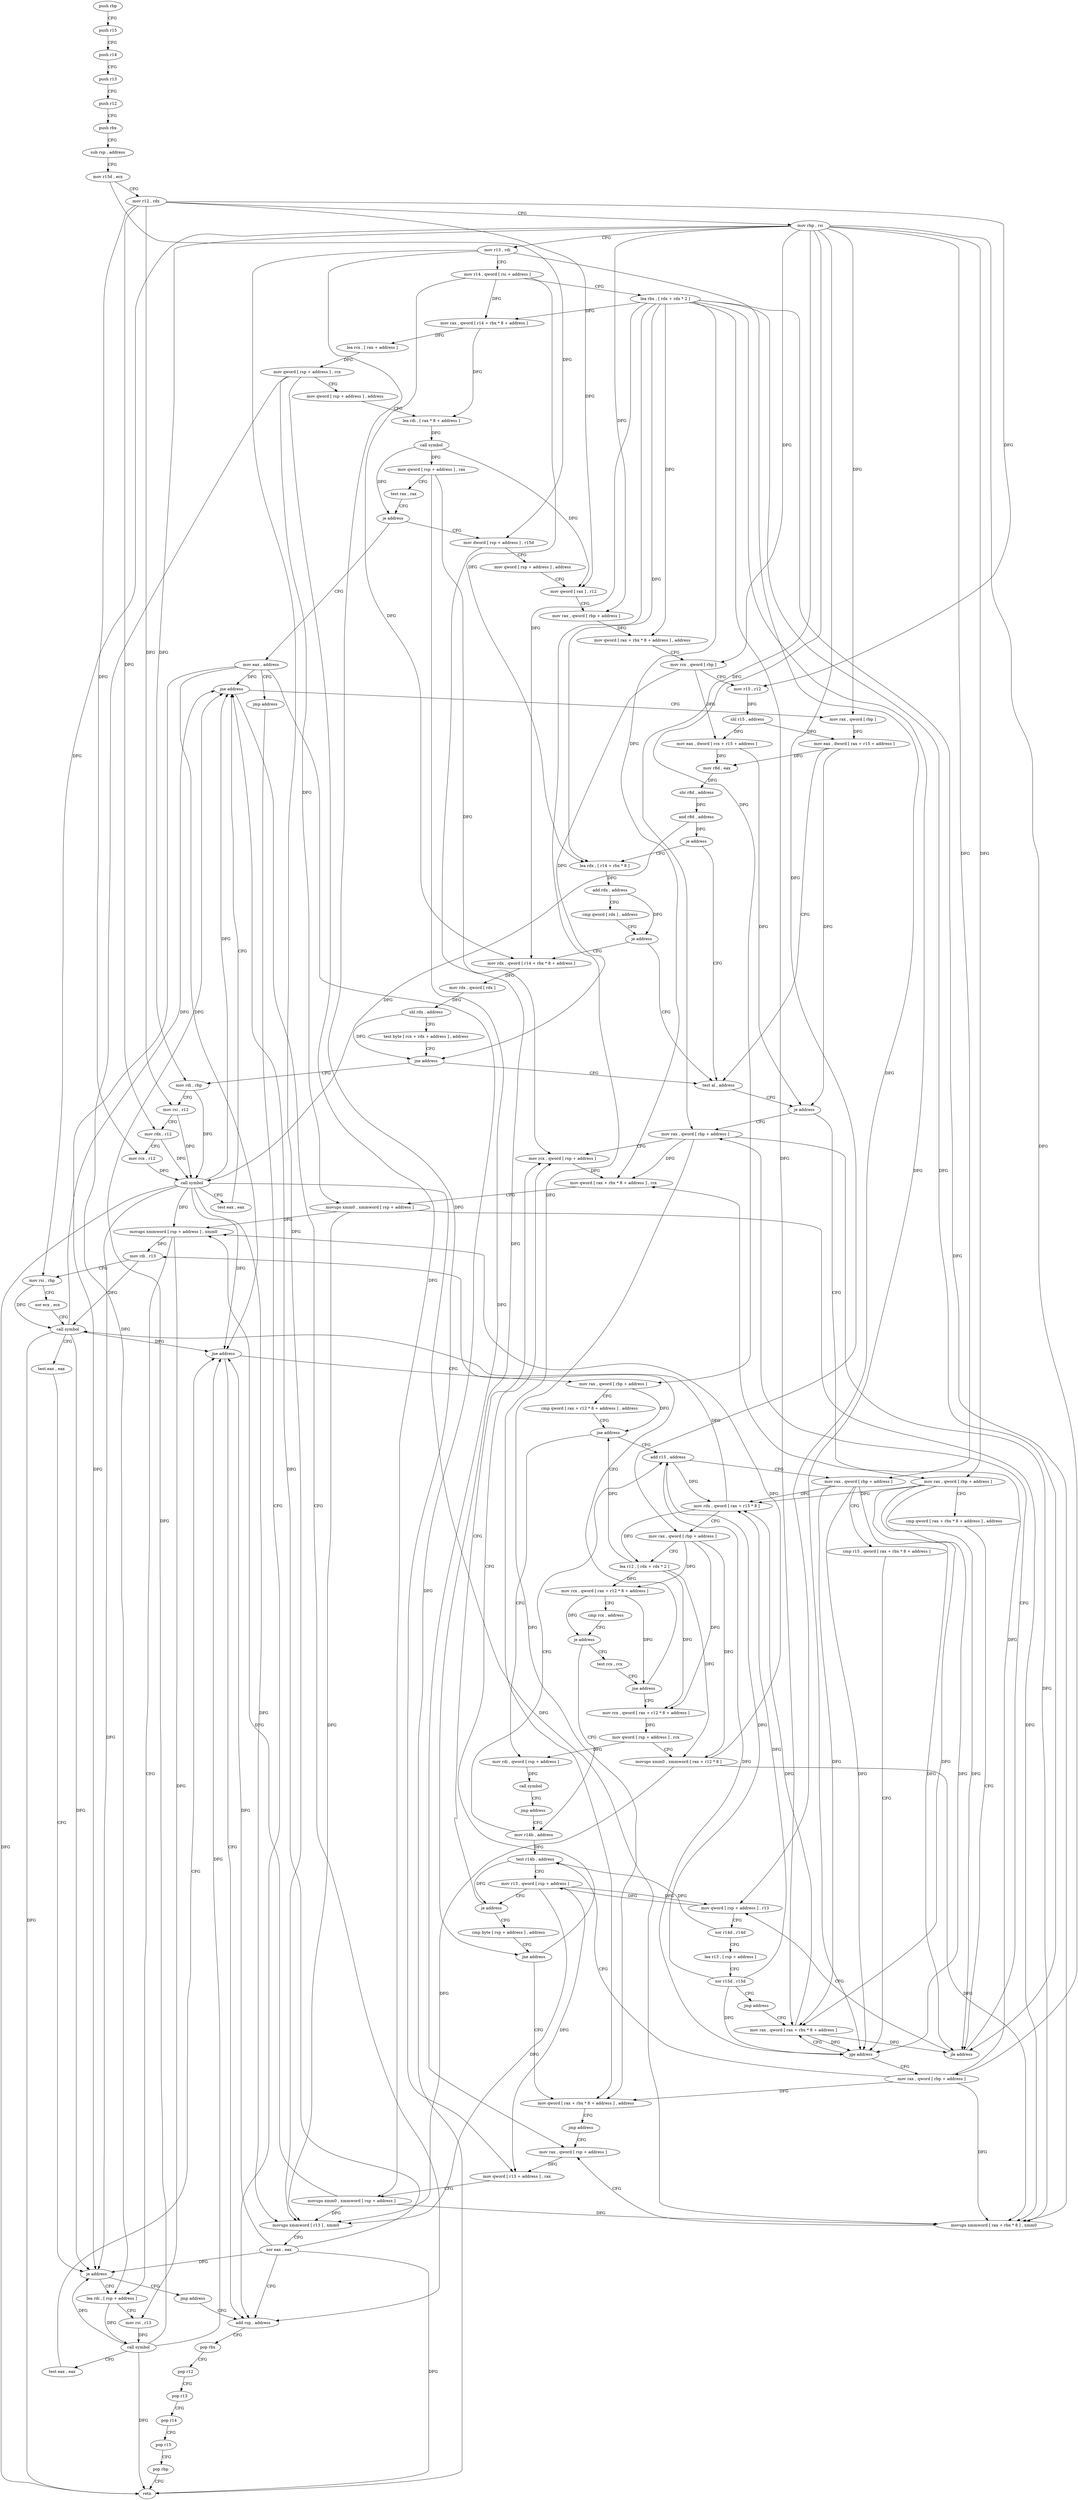 digraph "func" {
"4284160" [label = "push rbp" ]
"4284161" [label = "push r15" ]
"4284163" [label = "push r14" ]
"4284165" [label = "push r13" ]
"4284167" [label = "push r12" ]
"4284169" [label = "push rbx" ]
"4284170" [label = "sub rsp , address" ]
"4284174" [label = "mov r15d , ecx" ]
"4284177" [label = "mov r12 , rdx" ]
"4284180" [label = "mov rbp , rsi" ]
"4284183" [label = "mov r13 , rdi" ]
"4284186" [label = "mov r14 , qword [ rsi + address ]" ]
"4284190" [label = "lea rbx , [ rdx + rdx * 2 ]" ]
"4284194" [label = "mov rax , qword [ r14 + rbx * 8 + address ]" ]
"4284199" [label = "lea rcx , [ rax + address ]" ]
"4284203" [label = "mov qword [ rsp + address ] , rcx" ]
"4284208" [label = "mov qword [ rsp + address ] , address" ]
"4284217" [label = "lea rdi , [ rax * 8 + address ]" ]
"4284225" [label = "call symbol" ]
"4284230" [label = "mov qword [ rsp + address ] , rax" ]
"4284235" [label = "test rax , rax" ]
"4284238" [label = "je address" ]
"4284652" [label = "mov eax , address" ]
"4284244" [label = "mov dword [ rsp + address ] , r15d" ]
"4284657" [label = "jmp address" ]
"4284604" [label = "add rsp , address" ]
"4284249" [label = "mov qword [ rsp + address ] , address" ]
"4284258" [label = "mov qword [ rax ] , r12" ]
"4284261" [label = "mov rax , qword [ rbp + address ]" ]
"4284265" [label = "mov qword [ rax + rbx * 8 + address ] , address" ]
"4284274" [label = "mov rcx , qword [ rbp ]" ]
"4284278" [label = "mov r15 , r12" ]
"4284281" [label = "shl r15 , address" ]
"4284285" [label = "mov eax , dword [ rcx + r15 + address ]" ]
"4284290" [label = "mov r8d , eax" ]
"4284293" [label = "shr r8d , address" ]
"4284297" [label = "and r8d , address" ]
"4284304" [label = "je address" ]
"4284373" [label = "test al , address" ]
"4284306" [label = "lea rdx , [ r14 + rbx * 8 ]" ]
"4284608" [label = "pop rbx" ]
"4284609" [label = "pop r12" ]
"4284611" [label = "pop r13" ]
"4284613" [label = "pop r14" ]
"4284615" [label = "pop r15" ]
"4284617" [label = "pop rbp" ]
"4284618" [label = "retn" ]
"4284375" [label = "je address" ]
"4284560" [label = "mov rax , qword [ rbp + address ]" ]
"4284381" [label = "mov rax , qword [ rbp + address ]" ]
"4284310" [label = "add rdx , address" ]
"4284314" [label = "cmp qword [ rdx ] , address" ]
"4284318" [label = "je address" ]
"4284320" [label = "mov rdx , qword [ r14 + rbx * 8 + address ]" ]
"4284564" [label = "mov rcx , qword [ rsp + address ]" ]
"4284385" [label = "cmp qword [ rax + rbx * 8 + address ] , address" ]
"4284391" [label = "jle address" ]
"4284397" [label = "mov qword [ rsp + address ] , r13" ]
"4284325" [label = "mov rdx , qword [ rdx ]" ]
"4284328" [label = "shl rdx , address" ]
"4284332" [label = "test byte [ rcx + rdx + address ] , address" ]
"4284337" [label = "jne address" ]
"4284339" [label = "mov rdi , rbp" ]
"4284402" [label = "xor r14d , r14d" ]
"4284405" [label = "lea r13 , [ rsp + address ]" ]
"4284410" [label = "xor r15d , r15d" ]
"4284413" [label = "jmp address" ]
"4284438" [label = "mov rax , qword [ rax + rbx * 8 + address ]" ]
"4284342" [label = "mov rsi , r12" ]
"4284345" [label = "mov rdx , r12" ]
"4284348" [label = "mov rcx , r12" ]
"4284351" [label = "call symbol" ]
"4284356" [label = "test eax , eax" ]
"4284358" [label = "jne address" ]
"4284364" [label = "mov rax , qword [ rbp ]" ]
"4284443" [label = "mov rdx , qword [ rax + r15 * 8 ]" ]
"4284447" [label = "mov rax , qword [ rbp + address ]" ]
"4284451" [label = "lea r12 , [ rdx + rdx * 2 ]" ]
"4284455" [label = "mov rcx , qword [ rax + r12 * 8 + address ]" ]
"4284460" [label = "cmp rcx , address" ]
"4284464" [label = "je address" ]
"4284416" [label = "mov r14b , address" ]
"4284466" [label = "test rcx , rcx" ]
"4284368" [label = "mov eax , dword [ rax + r15 + address ]" ]
"4284419" [label = "add r15 , address" ]
"4284469" [label = "jne address" ]
"4284496" [label = "mov rcx , qword [ rax + r12 * 8 + address ]" ]
"4284471" [label = "mov rdi , r13" ]
"4284619" [label = "mov rax , qword [ rbp + address ]" ]
"4284623" [label = "test r14b , address" ]
"4284627" [label = "mov r13 , qword [ rsp + address ]" ]
"4284632" [label = "je address" ]
"4284634" [label = "cmp byte [ rsp + address ] , address" ]
"4284501" [label = "mov qword [ rsp + address ] , rcx" ]
"4284506" [label = "movups xmm0 , xmmword [ rax + r12 * 8 ]" ]
"4284511" [label = "movaps xmmword [ rsp + address ] , xmm0" ]
"4284516" [label = "lea rdi , [ rsp + address ]" ]
"4284474" [label = "mov rsi , rbp" ]
"4284477" [label = "xor ecx , ecx" ]
"4284479" [label = "call symbol" ]
"4284484" [label = "test eax , eax" ]
"4284486" [label = "je address" ]
"4284488" [label = "jmp address" ]
"4284569" [label = "mov qword [ rax + rbx * 8 + address ] , rcx" ]
"4284574" [label = "movups xmm0 , xmmword [ rsp + address ]" ]
"4284579" [label = "movups xmmword [ rax + rbx * 8 ] , xmm0" ]
"4284583" [label = "mov rax , qword [ rsp + address ]" ]
"4284639" [label = "jne address" ]
"4284641" [label = "mov qword [ rax + rbx * 8 + address ] , address" ]
"4284533" [label = "mov rax , qword [ rbp + address ]" ]
"4284537" [label = "cmp qword [ rax + r12 * 8 + address ] , address" ]
"4284543" [label = "jne address" ]
"4284545" [label = "mov rdi , qword [ rsp + address ]" ]
"4284521" [label = "mov rsi , r13" ]
"4284524" [label = "call symbol" ]
"4284529" [label = "test eax , eax" ]
"4284531" [label = "jne address" ]
"4284650" [label = "jmp address" ]
"4284423" [label = "mov rax , qword [ rbp + address ]" ]
"4284427" [label = "cmp r15 , qword [ rax + rbx * 8 + address ]" ]
"4284432" [label = "jge address" ]
"4284550" [label = "call symbol" ]
"4284555" [label = "jmp address" ]
"4284588" [label = "mov qword [ r13 + address ] , rax" ]
"4284592" [label = "movups xmm0 , xmmword [ rsp + address ]" ]
"4284597" [label = "movups xmmword [ r13 ] , xmm0" ]
"4284602" [label = "xor eax , eax" ]
"4284160" -> "4284161" [ label = "CFG" ]
"4284161" -> "4284163" [ label = "CFG" ]
"4284163" -> "4284165" [ label = "CFG" ]
"4284165" -> "4284167" [ label = "CFG" ]
"4284167" -> "4284169" [ label = "CFG" ]
"4284169" -> "4284170" [ label = "CFG" ]
"4284170" -> "4284174" [ label = "CFG" ]
"4284174" -> "4284177" [ label = "CFG" ]
"4284174" -> "4284244" [ label = "DFG" ]
"4284177" -> "4284180" [ label = "CFG" ]
"4284177" -> "4284258" [ label = "DFG" ]
"4284177" -> "4284278" [ label = "DFG" ]
"4284177" -> "4284342" [ label = "DFG" ]
"4284177" -> "4284345" [ label = "DFG" ]
"4284177" -> "4284348" [ label = "DFG" ]
"4284180" -> "4284183" [ label = "CFG" ]
"4284180" -> "4284261" [ label = "DFG" ]
"4284180" -> "4284274" [ label = "DFG" ]
"4284180" -> "4284560" [ label = "DFG" ]
"4284180" -> "4284381" [ label = "DFG" ]
"4284180" -> "4284339" [ label = "DFG" ]
"4284180" -> "4284447" [ label = "DFG" ]
"4284180" -> "4284364" [ label = "DFG" ]
"4284180" -> "4284423" [ label = "DFG" ]
"4284180" -> "4284474" [ label = "DFG" ]
"4284180" -> "4284619" [ label = "DFG" ]
"4284180" -> "4284533" [ label = "DFG" ]
"4284183" -> "4284186" [ label = "CFG" ]
"4284183" -> "4284397" [ label = "DFG" ]
"4284183" -> "4284588" [ label = "DFG" ]
"4284183" -> "4284597" [ label = "DFG" ]
"4284186" -> "4284190" [ label = "CFG" ]
"4284186" -> "4284194" [ label = "DFG" ]
"4284186" -> "4284306" [ label = "DFG" ]
"4284186" -> "4284320" [ label = "DFG" ]
"4284190" -> "4284194" [ label = "DFG" ]
"4284190" -> "4284265" [ label = "DFG" ]
"4284190" -> "4284306" [ label = "DFG" ]
"4284190" -> "4284391" [ label = "DFG" ]
"4284190" -> "4284320" [ label = "DFG" ]
"4284190" -> "4284569" [ label = "DFG" ]
"4284190" -> "4284579" [ label = "DFG" ]
"4284190" -> "4284438" [ label = "DFG" ]
"4284190" -> "4284432" [ label = "DFG" ]
"4284190" -> "4284641" [ label = "DFG" ]
"4284194" -> "4284199" [ label = "DFG" ]
"4284194" -> "4284217" [ label = "DFG" ]
"4284199" -> "4284203" [ label = "DFG" ]
"4284203" -> "4284208" [ label = "CFG" ]
"4284203" -> "4284574" [ label = "DFG" ]
"4284203" -> "4284592" [ label = "DFG" ]
"4284203" -> "4284516" [ label = "DFG" ]
"4284208" -> "4284217" [ label = "CFG" ]
"4284217" -> "4284225" [ label = "DFG" ]
"4284225" -> "4284230" [ label = "DFG" ]
"4284225" -> "4284238" [ label = "DFG" ]
"4284225" -> "4284258" [ label = "DFG" ]
"4284230" -> "4284235" [ label = "CFG" ]
"4284230" -> "4284564" [ label = "DFG" ]
"4284230" -> "4284583" [ label = "DFG" ]
"4284235" -> "4284238" [ label = "CFG" ]
"4284238" -> "4284652" [ label = "CFG" ]
"4284238" -> "4284244" [ label = "CFG" ]
"4284652" -> "4284657" [ label = "CFG" ]
"4284652" -> "4284618" [ label = "DFG" ]
"4284652" -> "4284358" [ label = "DFG" ]
"4284652" -> "4284486" [ label = "DFG" ]
"4284652" -> "4284531" [ label = "DFG" ]
"4284244" -> "4284249" [ label = "CFG" ]
"4284244" -> "4284639" [ label = "DFG" ]
"4284657" -> "4284604" [ label = "CFG" ]
"4284604" -> "4284608" [ label = "CFG" ]
"4284249" -> "4284258" [ label = "CFG" ]
"4284258" -> "4284261" [ label = "CFG" ]
"4284261" -> "4284265" [ label = "DFG" ]
"4284265" -> "4284274" [ label = "CFG" ]
"4284274" -> "4284278" [ label = "CFG" ]
"4284274" -> "4284285" [ label = "DFG" ]
"4284274" -> "4284337" [ label = "DFG" ]
"4284278" -> "4284281" [ label = "DFG" ]
"4284281" -> "4284285" [ label = "DFG" ]
"4284281" -> "4284368" [ label = "DFG" ]
"4284285" -> "4284290" [ label = "DFG" ]
"4284285" -> "4284375" [ label = "DFG" ]
"4284290" -> "4284293" [ label = "DFG" ]
"4284293" -> "4284297" [ label = "DFG" ]
"4284297" -> "4284304" [ label = "DFG" ]
"4284297" -> "4284351" [ label = "DFG" ]
"4284304" -> "4284373" [ label = "CFG" ]
"4284304" -> "4284306" [ label = "CFG" ]
"4284373" -> "4284375" [ label = "CFG" ]
"4284306" -> "4284310" [ label = "DFG" ]
"4284608" -> "4284609" [ label = "CFG" ]
"4284609" -> "4284611" [ label = "CFG" ]
"4284611" -> "4284613" [ label = "CFG" ]
"4284613" -> "4284615" [ label = "CFG" ]
"4284615" -> "4284617" [ label = "CFG" ]
"4284617" -> "4284618" [ label = "CFG" ]
"4284375" -> "4284560" [ label = "CFG" ]
"4284375" -> "4284381" [ label = "CFG" ]
"4284560" -> "4284564" [ label = "CFG" ]
"4284560" -> "4284569" [ label = "DFG" ]
"4284560" -> "4284579" [ label = "DFG" ]
"4284560" -> "4284641" [ label = "DFG" ]
"4284381" -> "4284385" [ label = "CFG" ]
"4284381" -> "4284391" [ label = "DFG" ]
"4284381" -> "4284438" [ label = "DFG" ]
"4284381" -> "4284443" [ label = "DFG" ]
"4284381" -> "4284432" [ label = "DFG" ]
"4284310" -> "4284314" [ label = "CFG" ]
"4284310" -> "4284318" [ label = "DFG" ]
"4284314" -> "4284318" [ label = "CFG" ]
"4284318" -> "4284373" [ label = "CFG" ]
"4284318" -> "4284320" [ label = "CFG" ]
"4284320" -> "4284325" [ label = "DFG" ]
"4284564" -> "4284569" [ label = "DFG" ]
"4284385" -> "4284391" [ label = "CFG" ]
"4284391" -> "4284560" [ label = "CFG" ]
"4284391" -> "4284397" [ label = "CFG" ]
"4284397" -> "4284402" [ label = "CFG" ]
"4284397" -> "4284627" [ label = "DFG" ]
"4284325" -> "4284328" [ label = "DFG" ]
"4284328" -> "4284332" [ label = "CFG" ]
"4284328" -> "4284337" [ label = "DFG" ]
"4284332" -> "4284337" [ label = "CFG" ]
"4284337" -> "4284373" [ label = "CFG" ]
"4284337" -> "4284339" [ label = "CFG" ]
"4284339" -> "4284342" [ label = "CFG" ]
"4284339" -> "4284351" [ label = "DFG" ]
"4284402" -> "4284405" [ label = "CFG" ]
"4284402" -> "4284623" [ label = "DFG" ]
"4284405" -> "4284410" [ label = "CFG" ]
"4284410" -> "4284413" [ label = "CFG" ]
"4284410" -> "4284443" [ label = "DFG" ]
"4284410" -> "4284419" [ label = "DFG" ]
"4284410" -> "4284432" [ label = "DFG" ]
"4284413" -> "4284438" [ label = "CFG" ]
"4284438" -> "4284443" [ label = "DFG" ]
"4284438" -> "4284391" [ label = "DFG" ]
"4284438" -> "4284432" [ label = "DFG" ]
"4284342" -> "4284345" [ label = "CFG" ]
"4284342" -> "4284351" [ label = "DFG" ]
"4284345" -> "4284348" [ label = "CFG" ]
"4284345" -> "4284351" [ label = "DFG" ]
"4284348" -> "4284351" [ label = "DFG" ]
"4284351" -> "4284356" [ label = "CFG" ]
"4284351" -> "4284579" [ label = "DFG" ]
"4284351" -> "4284618" [ label = "DFG" ]
"4284351" -> "4284358" [ label = "DFG" ]
"4284351" -> "4284486" [ label = "DFG" ]
"4284351" -> "4284531" [ label = "DFG" ]
"4284351" -> "4284597" [ label = "DFG" ]
"4284351" -> "4284511" [ label = "DFG" ]
"4284356" -> "4284358" [ label = "CFG" ]
"4284358" -> "4284604" [ label = "CFG" ]
"4284358" -> "4284364" [ label = "CFG" ]
"4284364" -> "4284368" [ label = "DFG" ]
"4284443" -> "4284447" [ label = "CFG" ]
"4284443" -> "4284451" [ label = "DFG" ]
"4284443" -> "4284479" [ label = "DFG" ]
"4284447" -> "4284451" [ label = "CFG" ]
"4284447" -> "4284455" [ label = "DFG" ]
"4284447" -> "4284496" [ label = "DFG" ]
"4284447" -> "4284506" [ label = "DFG" ]
"4284451" -> "4284455" [ label = "DFG" ]
"4284451" -> "4284496" [ label = "DFG" ]
"4284451" -> "4284506" [ label = "DFG" ]
"4284451" -> "4284543" [ label = "DFG" ]
"4284455" -> "4284460" [ label = "CFG" ]
"4284455" -> "4284464" [ label = "DFG" ]
"4284455" -> "4284469" [ label = "DFG" ]
"4284460" -> "4284464" [ label = "CFG" ]
"4284464" -> "4284416" [ label = "CFG" ]
"4284464" -> "4284466" [ label = "CFG" ]
"4284416" -> "4284419" [ label = "CFG" ]
"4284416" -> "4284623" [ label = "DFG" ]
"4284466" -> "4284469" [ label = "CFG" ]
"4284368" -> "4284373" [ label = "CFG" ]
"4284368" -> "4284290" [ label = "DFG" ]
"4284368" -> "4284375" [ label = "DFG" ]
"4284419" -> "4284423" [ label = "CFG" ]
"4284419" -> "4284443" [ label = "DFG" ]
"4284419" -> "4284432" [ label = "DFG" ]
"4284469" -> "4284496" [ label = "CFG" ]
"4284469" -> "4284471" [ label = "CFG" ]
"4284496" -> "4284501" [ label = "DFG" ]
"4284471" -> "4284474" [ label = "CFG" ]
"4284471" -> "4284479" [ label = "DFG" ]
"4284619" -> "4284623" [ label = "CFG" ]
"4284619" -> "4284569" [ label = "DFG" ]
"4284619" -> "4284579" [ label = "DFG" ]
"4284619" -> "4284641" [ label = "DFG" ]
"4284623" -> "4284627" [ label = "CFG" ]
"4284623" -> "4284632" [ label = "DFG" ]
"4284627" -> "4284632" [ label = "CFG" ]
"4284627" -> "4284397" [ label = "DFG" ]
"4284627" -> "4284588" [ label = "DFG" ]
"4284627" -> "4284597" [ label = "DFG" ]
"4284632" -> "4284564" [ label = "CFG" ]
"4284632" -> "4284634" [ label = "CFG" ]
"4284634" -> "4284639" [ label = "CFG" ]
"4284501" -> "4284506" [ label = "CFG" ]
"4284501" -> "4284545" [ label = "DFG" ]
"4284506" -> "4284511" [ label = "DFG" ]
"4284506" -> "4284579" [ label = "DFG" ]
"4284506" -> "4284597" [ label = "DFG" ]
"4284511" -> "4284516" [ label = "CFG" ]
"4284511" -> "4284471" [ label = "DFG" ]
"4284511" -> "4284521" [ label = "DFG" ]
"4284516" -> "4284521" [ label = "CFG" ]
"4284516" -> "4284524" [ label = "DFG" ]
"4284474" -> "4284477" [ label = "CFG" ]
"4284474" -> "4284479" [ label = "DFG" ]
"4284477" -> "4284479" [ label = "CFG" ]
"4284479" -> "4284484" [ label = "CFG" ]
"4284479" -> "4284358" [ label = "DFG" ]
"4284479" -> "4284618" [ label = "DFG" ]
"4284479" -> "4284486" [ label = "DFG" ]
"4284479" -> "4284531" [ label = "DFG" ]
"4284484" -> "4284486" [ label = "CFG" ]
"4284486" -> "4284516" [ label = "CFG" ]
"4284486" -> "4284488" [ label = "CFG" ]
"4284488" -> "4284604" [ label = "CFG" ]
"4284569" -> "4284574" [ label = "CFG" ]
"4284574" -> "4284579" [ label = "DFG" ]
"4284574" -> "4284597" [ label = "DFG" ]
"4284574" -> "4284511" [ label = "DFG" ]
"4284579" -> "4284583" [ label = "CFG" ]
"4284583" -> "4284588" [ label = "DFG" ]
"4284639" -> "4284564" [ label = "CFG" ]
"4284639" -> "4284641" [ label = "CFG" ]
"4284641" -> "4284650" [ label = "CFG" ]
"4284533" -> "4284537" [ label = "CFG" ]
"4284533" -> "4284543" [ label = "DFG" ]
"4284537" -> "4284543" [ label = "CFG" ]
"4284543" -> "4284419" [ label = "CFG" ]
"4284543" -> "4284545" [ label = "CFG" ]
"4284545" -> "4284550" [ label = "DFG" ]
"4284521" -> "4284524" [ label = "DFG" ]
"4284524" -> "4284529" [ label = "CFG" ]
"4284524" -> "4284358" [ label = "DFG" ]
"4284524" -> "4284486" [ label = "DFG" ]
"4284524" -> "4284618" [ label = "DFG" ]
"4284524" -> "4284531" [ label = "DFG" ]
"4284529" -> "4284531" [ label = "CFG" ]
"4284531" -> "4284604" [ label = "CFG" ]
"4284531" -> "4284533" [ label = "CFG" ]
"4284650" -> "4284583" [ label = "CFG" ]
"4284423" -> "4284427" [ label = "CFG" ]
"4284423" -> "4284391" [ label = "DFG" ]
"4284423" -> "4284438" [ label = "DFG" ]
"4284423" -> "4284443" [ label = "DFG" ]
"4284423" -> "4284432" [ label = "DFG" ]
"4284427" -> "4284432" [ label = "CFG" ]
"4284432" -> "4284619" [ label = "CFG" ]
"4284432" -> "4284438" [ label = "CFG" ]
"4284550" -> "4284555" [ label = "CFG" ]
"4284555" -> "4284416" [ label = "CFG" ]
"4284588" -> "4284592" [ label = "CFG" ]
"4284592" -> "4284597" [ label = "DFG" ]
"4284592" -> "4284579" [ label = "DFG" ]
"4284592" -> "4284511" [ label = "DFG" ]
"4284597" -> "4284602" [ label = "CFG" ]
"4284602" -> "4284604" [ label = "CFG" ]
"4284602" -> "4284358" [ label = "DFG" ]
"4284602" -> "4284618" [ label = "DFG" ]
"4284602" -> "4284486" [ label = "DFG" ]
"4284602" -> "4284531" [ label = "DFG" ]
}
